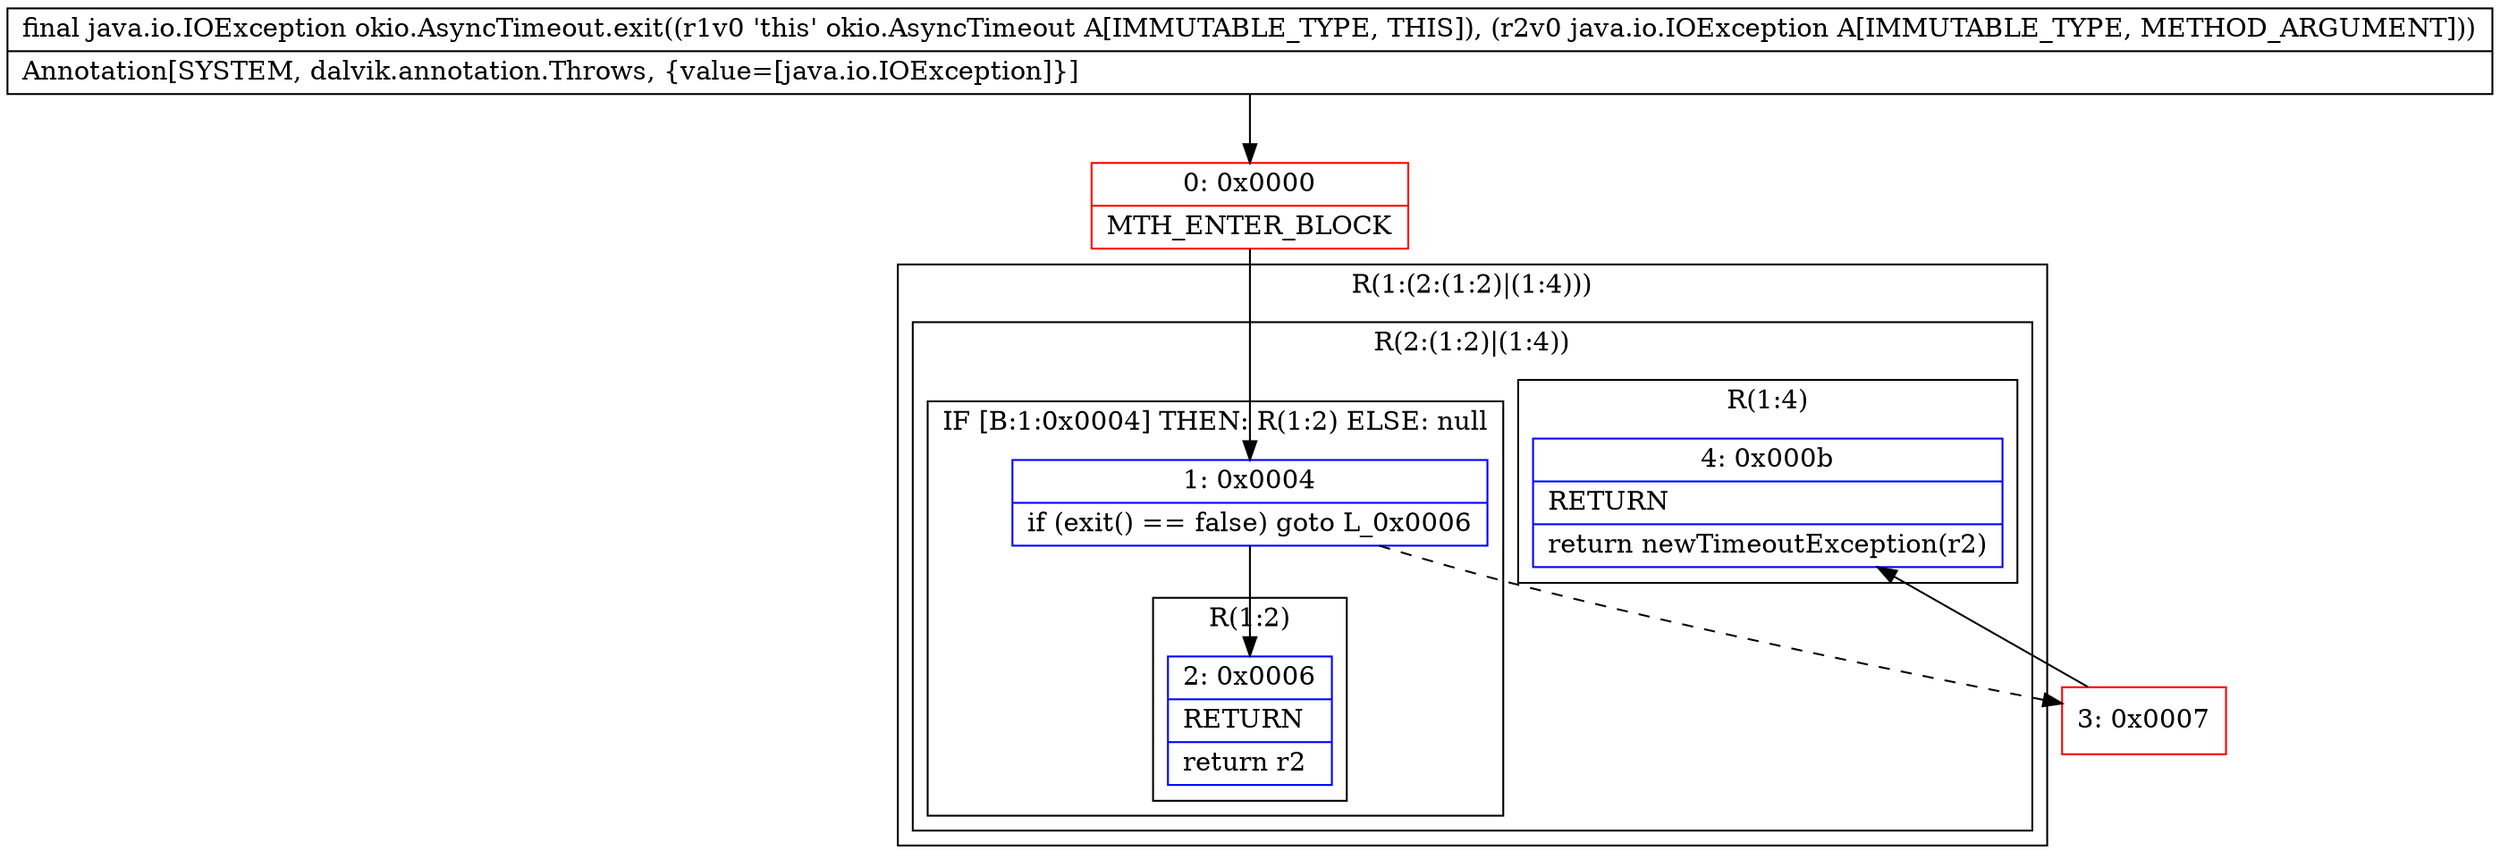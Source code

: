 digraph "CFG forokio.AsyncTimeout.exit(Ljava\/io\/IOException;)Ljava\/io\/IOException;" {
subgraph cluster_Region_245973492 {
label = "R(1:(2:(1:2)|(1:4)))";
node [shape=record,color=blue];
subgraph cluster_Region_423751941 {
label = "R(2:(1:2)|(1:4))";
node [shape=record,color=blue];
subgraph cluster_IfRegion_950493393 {
label = "IF [B:1:0x0004] THEN: R(1:2) ELSE: null";
node [shape=record,color=blue];
Node_1 [shape=record,label="{1\:\ 0x0004|if (exit() == false) goto L_0x0006\l}"];
subgraph cluster_Region_1290389390 {
label = "R(1:2)";
node [shape=record,color=blue];
Node_2 [shape=record,label="{2\:\ 0x0006|RETURN\l|return r2\l}"];
}
}
subgraph cluster_Region_134977798 {
label = "R(1:4)";
node [shape=record,color=blue];
Node_4 [shape=record,label="{4\:\ 0x000b|RETURN\l|return newTimeoutException(r2)\l}"];
}
}
}
Node_0 [shape=record,color=red,label="{0\:\ 0x0000|MTH_ENTER_BLOCK\l}"];
Node_3 [shape=record,color=red,label="{3\:\ 0x0007}"];
MethodNode[shape=record,label="{final java.io.IOException okio.AsyncTimeout.exit((r1v0 'this' okio.AsyncTimeout A[IMMUTABLE_TYPE, THIS]), (r2v0 java.io.IOException A[IMMUTABLE_TYPE, METHOD_ARGUMENT]))  | Annotation[SYSTEM, dalvik.annotation.Throws, \{value=[java.io.IOException]\}]\l}"];
MethodNode -> Node_0;
Node_1 -> Node_2;
Node_1 -> Node_3[style=dashed];
Node_0 -> Node_1;
Node_3 -> Node_4;
}

